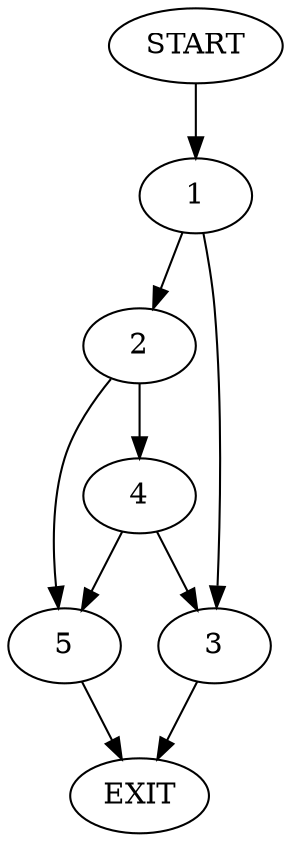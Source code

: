 digraph {
0 [label="START"]
6 [label="EXIT"]
0 -> 1
1 -> 2
1 -> 3
2 -> 4
2 -> 5
3 -> 6
4 -> 5
4 -> 3
5 -> 6
}
